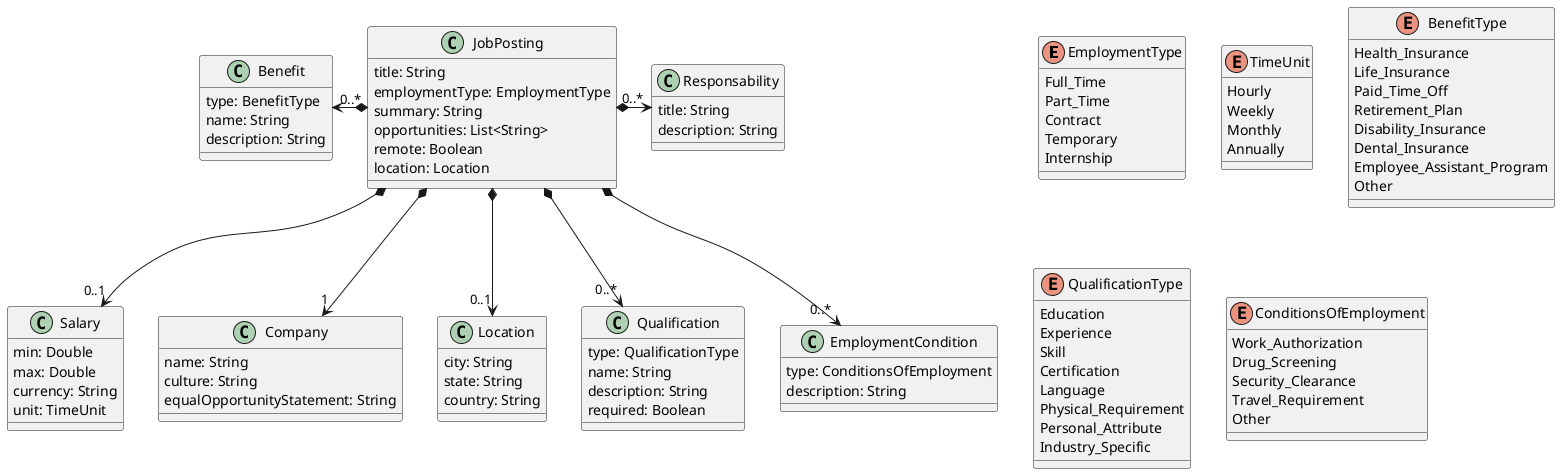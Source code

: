 @startuml jobs_data_model
enum EmploymentType {
  Full_Time
  Part_Time
  Contract
  Temporary
  Internship
}

enum TimeUnit {
  Hourly
  Weekly
  Monthly
  Annually
}

enum BenefitType {
  Health_Insurance
  Life_Insurance
  Paid_Time_Off
  Retirement_Plan
  Disability_Insurance
  Dental_Insurance
  Employee_Assistant_Program
  Other
}

enum QualificationType {
  Education
  Experience
  Skill
  Certification
  Language
  Physical_Requirement
  Personal_Attribute
  Industry_Specific
}

enum ConditionsOfEmployment {
  Work_Authorization
  Drug_Screening
  Security_Clearance
  Travel_Requirement
  Other
}

class JobPosting {
  title: String
  employmentType: EmploymentType
  summary: String
  'personal or professional development opportunities
  opportunities: List<String>
  remote: Boolean
  location: Location
}

class Salary {
  min: Double
  max: Double
  currency: String
  unit: TimeUnit
}

class Company {
  name: String
  culture: String
  equalOpportunityStatement: String
}

class Location {
  city: String
  state: String
  country: String
}

class Benefit {
  type: BenefitType
  name: String
  description: String
}

class Responsability {
  title: String
  description: String
}

class Qualification {
  type: QualificationType
  name: String
  description: String
  required: Boolean
}

'requirements or such as specific legal or policy adherence without mixing in qualifications.
class EmploymentCondition {
  type: ConditionsOfEmployment
  description: String
}

JobPosting *--> "1" Company
JobPosting *--> "0..1" Salary
JobPosting *--> "0..1" Location
JobPosting *-left-> "0..*" Benefit
JobPosting *-> "0..*" Responsability
JobPosting *--> "0..*" Qualification
JobPosting *--> "0..*" EmploymentCondition
@enduml
